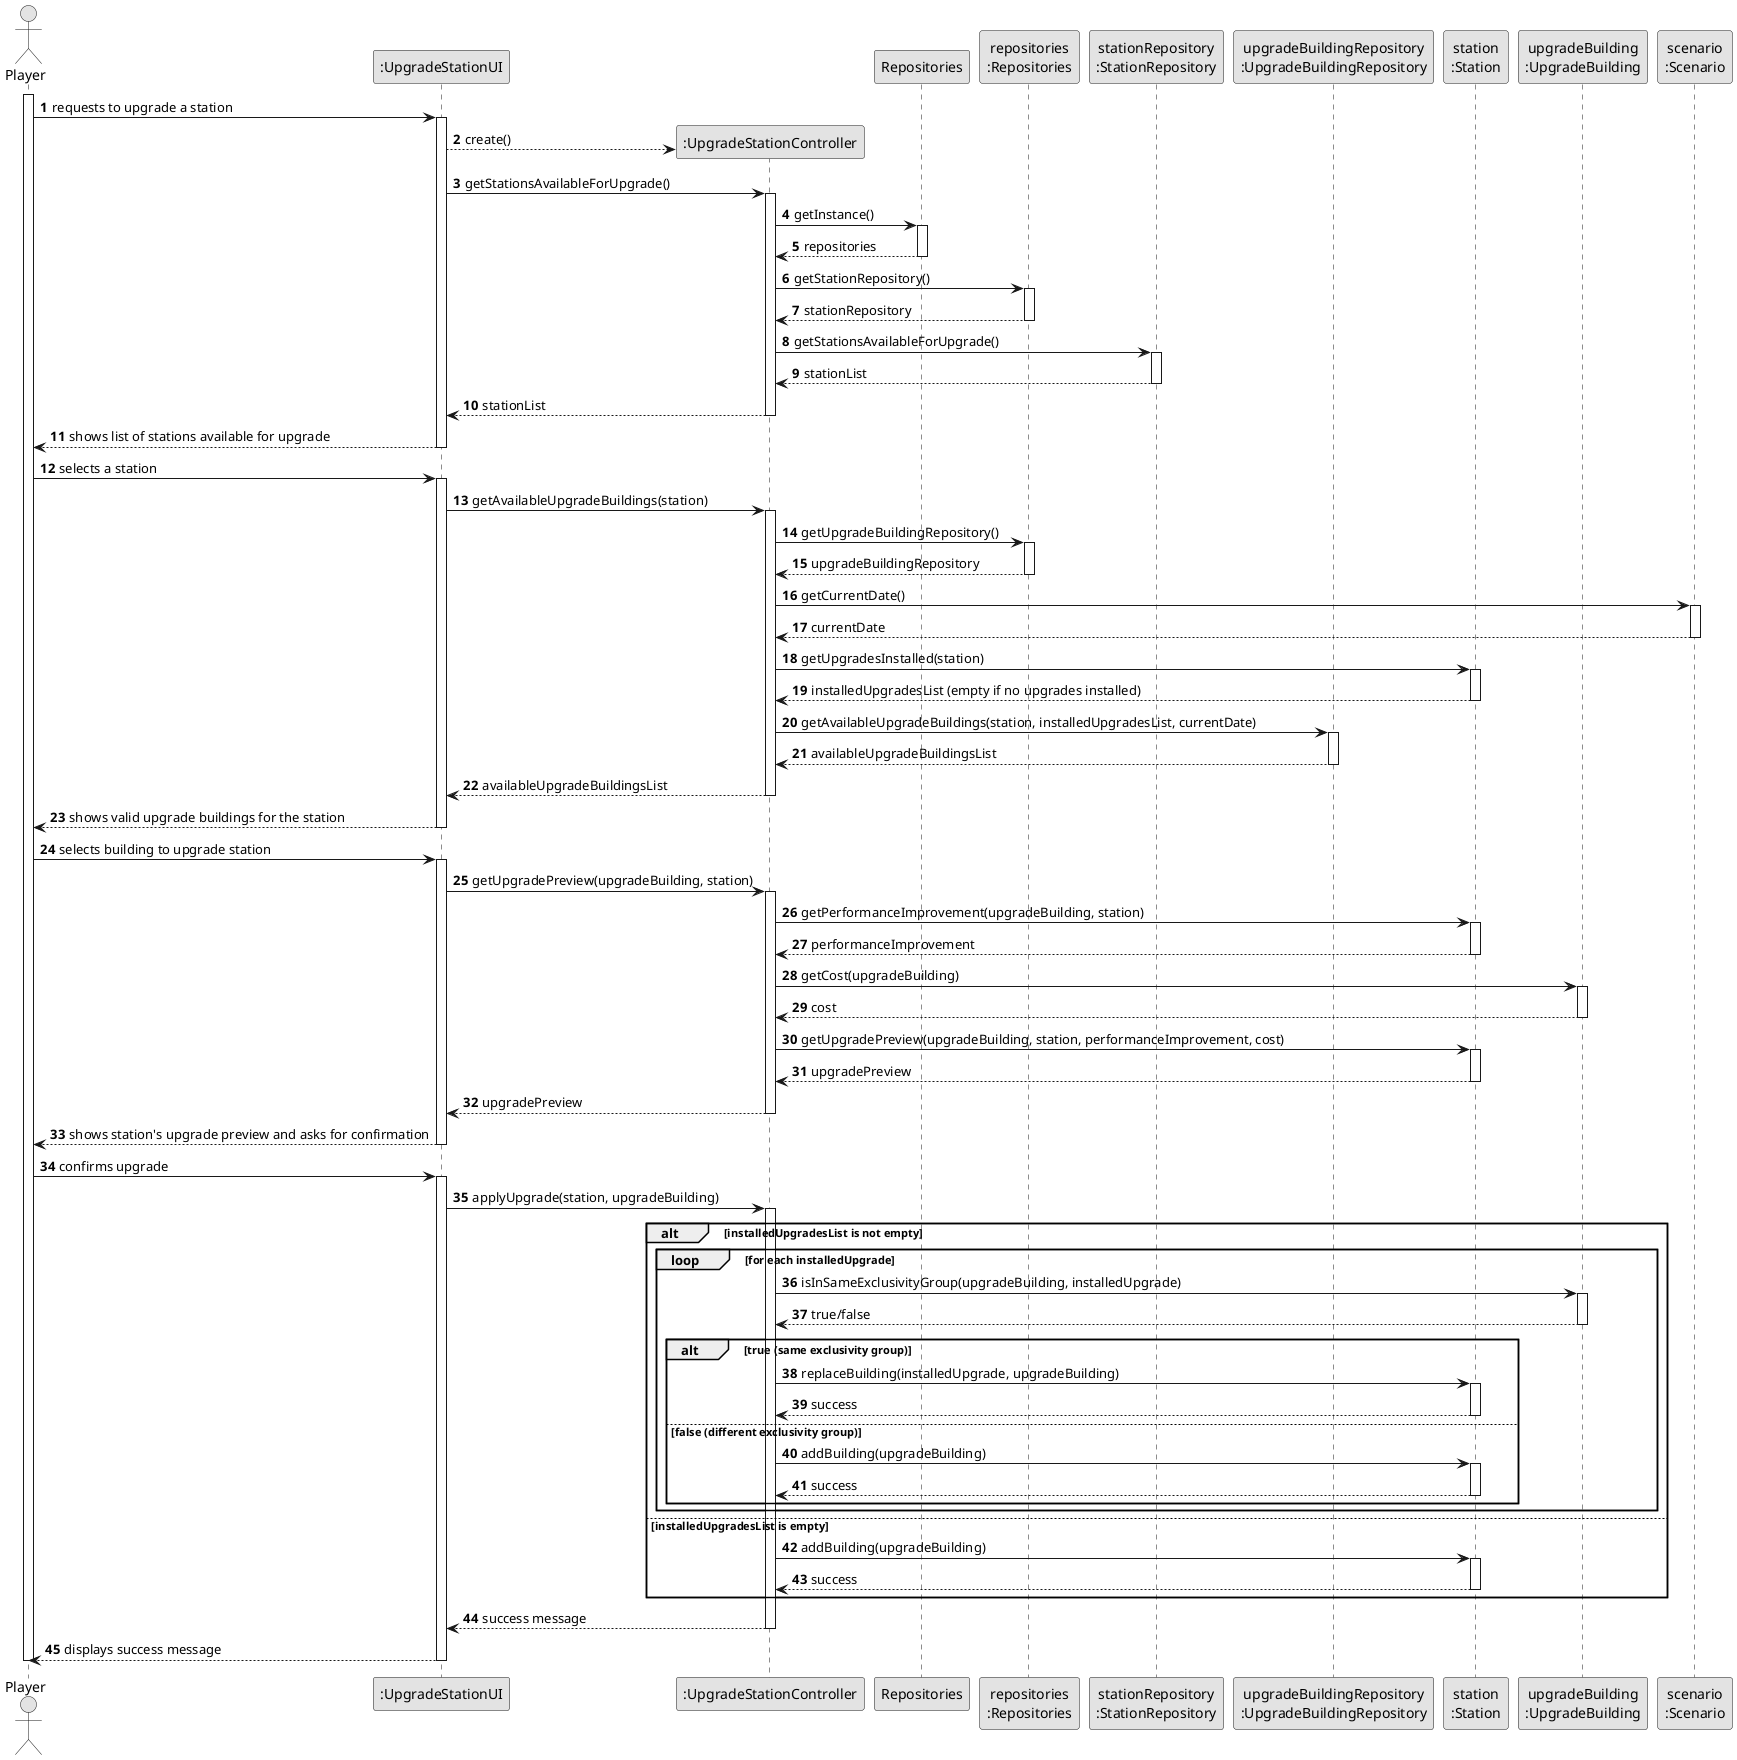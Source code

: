 @startuml
skinparam monochrome true
skinparam packageStyle rectangle
skinparam shadowing false

autonumber

actor "Player" as PLAYER
participant ":UpgradeStationUI" as UI
participant ":UpgradeStationController" as CTRL
participant "Repositories" as REPOS
participant "repositories\n:Repositories" as REPOS_SINGLETON
participant "stationRepository\n:StationRepository" as STATION_REPO
participant "upgradeBuildingRepository\n:UpgradeBuildingRepository" as UPGRADE_BUILDING_REPO
participant "station\n:Station" as STATION
participant "upgradeBuilding\n:UpgradeBuilding" as UPGRADE_BUILDING
participant "scenario\n:Scenario" as SCENARIO

activate PLAYER

PLAYER -> UI : requests to upgrade a station
activate UI

UI --> CTRL** : create()

UI -> CTRL : getStationsAvailableForUpgrade()
activate CTRL

CTRL -> REPOS : getInstance()
activate REPOS

REPOS --> CTRL : repositories
deactivate REPOS

CTRL -> REPOS_SINGLETON : getStationRepository()
activate REPOS_SINGLETON

REPOS_SINGLETON --> CTRL : stationRepository
deactivate REPOS_SINGLETON

CTRL -> STATION_REPO : getStationsAvailableForUpgrade()
activate STATION_REPO
STATION_REPO --> CTRL : stationList
deactivate STATION_REPO

CTRL --> UI : stationList
deactivate CTRL

UI --> PLAYER : shows list of stations available for upgrade
deactivate UI

PLAYER -> UI : selects a station
activate UI

UI -> CTRL : getAvailableUpgradeBuildings(station)
activate CTRL

CTRL -> REPOS_SINGLETON : getUpgradeBuildingRepository()
activate REPOS_SINGLETON

REPOS_SINGLETON --> CTRL : upgradeBuildingRepository
deactivate REPOS_SINGLETON

CTRL -> SCENARIO : getCurrentDate()
activate SCENARIO

SCENARIO --> CTRL : currentDate
deactivate SCENARIO

CTRL -> STATION : getUpgradesInstalled(station)
activate STATION

STATION --> CTRL : installedUpgradesList (empty if no upgrades installed)
deactivate STATION

CTRL -> UPGRADE_BUILDING_REPO : getAvailableUpgradeBuildings(station, installedUpgradesList, currentDate)
activate UPGRADE_BUILDING_REPO
UPGRADE_BUILDING_REPO --> CTRL : availableUpgradeBuildingsList
deactivate UPGRADE_BUILDING_REPO

CTRL --> UI : availableUpgradeBuildingsList
deactivate CTRL

UI --> PLAYER : shows valid upgrade buildings for the station
deactivate UI

PLAYER -> UI : selects building to upgrade station
activate UI

UI -> CTRL : getUpgradePreview(upgradeBuilding, station)
activate CTRL

CTRL -> STATION : getPerformanceImprovement(upgradeBuilding, station)
activate STATION

STATION --> CTRL : performanceImprovement
deactivate STATION
CTRL -> UPGRADE_BUILDING : getCost(upgradeBuilding)
activate UPGRADE_BUILDING

UPGRADE_BUILDING --> CTRL : cost
deactivate UPGRADE_BUILDING
CTRL -> STATION : getUpgradePreview(upgradeBuilding, station, performanceImprovement, cost)
activate STATION

STATION --> CTRL : upgradePreview
deactivate STATION
CTRL --> UI : upgradePreview
deactivate CTRL

UI --> PLAYER : shows station's upgrade preview and asks for confirmation
deactivate UI

PLAYER -> UI : confirms upgrade
activate UI
UI -> CTRL : applyUpgrade(station, upgradeBuilding)
activate CTRL

alt installedUpgradesList is not empty
loop for each installedUpgrade
CTRL -> UPGRADE_BUILDING : isInSameExclusivityGroup(upgradeBuilding, installedUpgrade)
activate UPGRADE_BUILDING
UPGRADE_BUILDING --> CTRL : true/false
deactivate UPGRADE_BUILDING

alt true (same exclusivity group)
CTRL -> STATION : replaceBuilding(installedUpgrade, upgradeBuilding)
activate STATION

STATION --> CTRL : success
deactivate STATION
else false (different exclusivity group)
CTRL -> STATION : addBuilding(upgradeBuilding)
activate STATION

STATION --> CTRL : success
deactivate STATION
end

end
else installedUpgradesList is empty
CTRL -> STATION : addBuilding(upgradeBuilding)
activate STATION

STATION --> CTRL : success
deactivate STATION
end

CTRL --> UI : success message
deactivate CTRL

UI --> PLAYER : displays success message
deactivate UI

deactivate PLAYER
@enduml